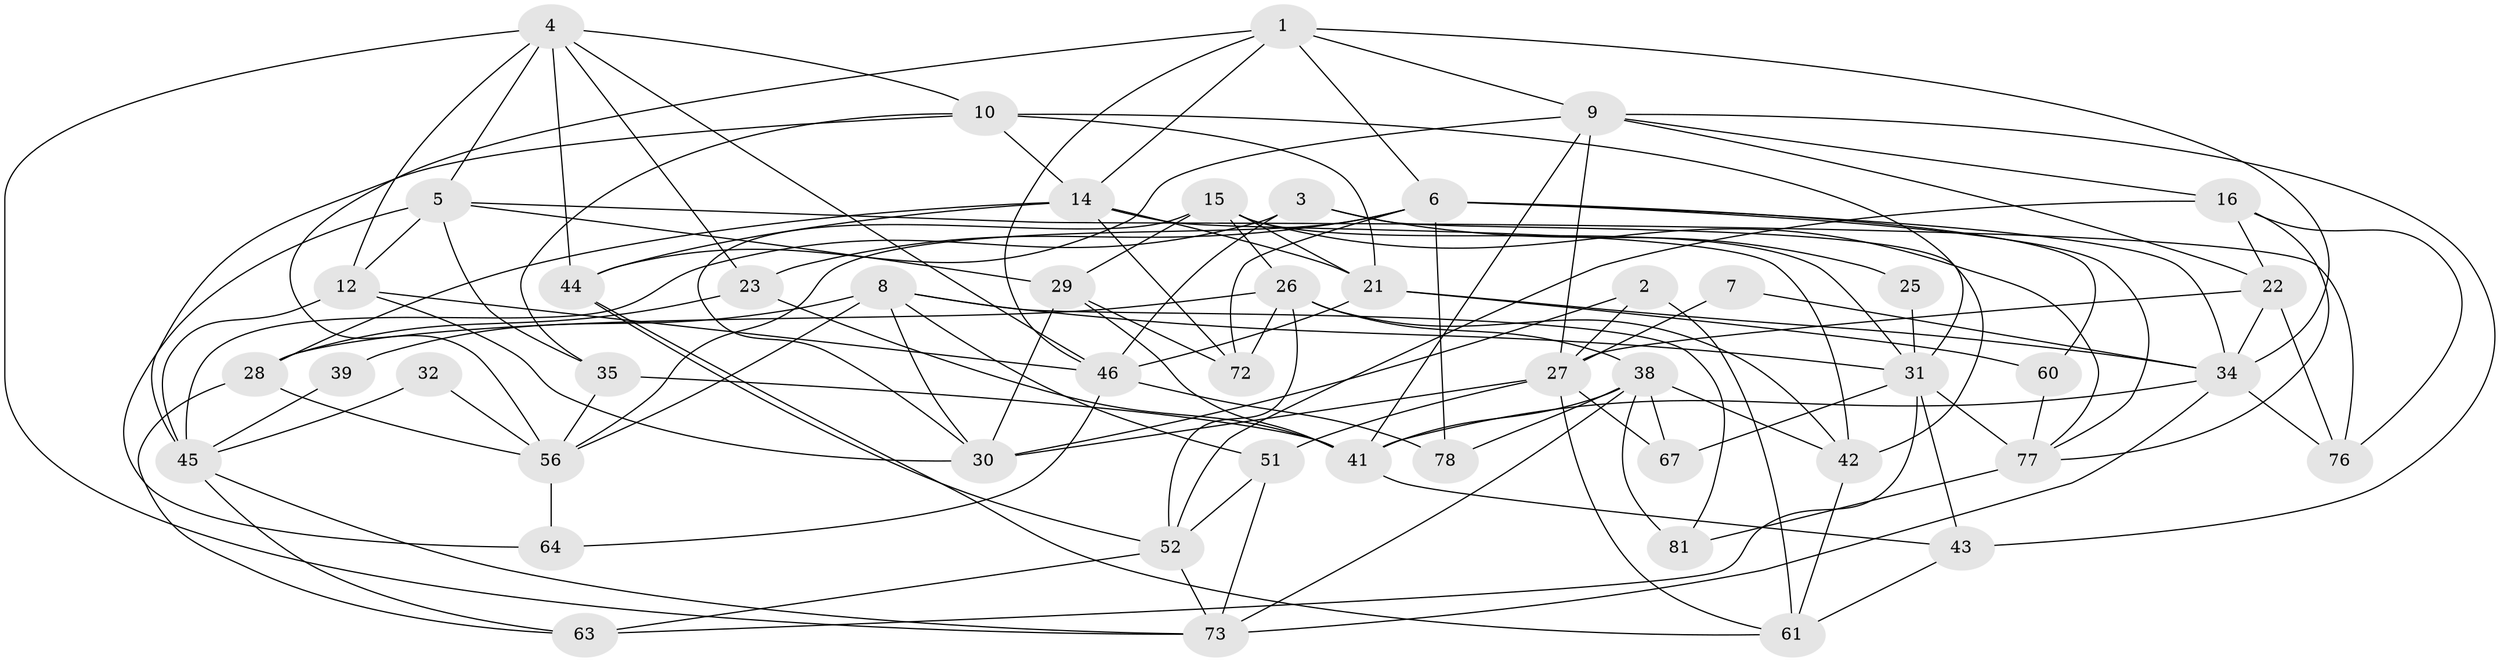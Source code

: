 // original degree distribution, {4: 0.32098765432098764, 3: 0.2839506172839506, 6: 0.04938271604938271, 7: 0.04938271604938271, 2: 0.08641975308641975, 5: 0.20987654320987653}
// Generated by graph-tools (version 1.1) at 2025/41/03/06/25 10:41:52]
// undirected, 49 vertices, 126 edges
graph export_dot {
graph [start="1"]
  node [color=gray90,style=filled];
  1 [super="+13"];
  2;
  3 [super="+11"];
  4 [super="+19"];
  5 [super="+68"];
  6 [super="+47"];
  7;
  8 [super="+36"];
  9 [super="+37"];
  10 [super="+20"];
  12 [super="+58"];
  14 [super="+24"];
  15 [super="+17"];
  16 [super="+18"];
  21 [super="+71"];
  22;
  23;
  25;
  26 [super="+55"];
  27 [super="+53"];
  28 [super="+80"];
  29 [super="+33"];
  30 [super="+48"];
  31 [super="+70"];
  32;
  34 [super="+40"];
  35 [super="+49"];
  38 [super="+50"];
  39;
  41 [super="+54"];
  42 [super="+59"];
  43;
  44 [super="+74"];
  45 [super="+65"];
  46 [super="+62"];
  51;
  52 [super="+57"];
  56 [super="+75"];
  60 [super="+66"];
  61 [super="+69"];
  63;
  64;
  67;
  72;
  73 [super="+79"];
  76;
  77;
  78;
  81;
  1 -- 46;
  1 -- 6;
  1 -- 56;
  1 -- 9;
  1 -- 14;
  1 -- 34;
  2 -- 27;
  2 -- 30;
  2 -- 61;
  3 -- 46;
  3 -- 45;
  3 -- 25;
  3 -- 42;
  4 -- 10;
  4 -- 5;
  4 -- 23;
  4 -- 12;
  4 -- 46;
  4 -- 44;
  4 -- 73;
  5 -- 29;
  5 -- 76;
  5 -- 64;
  5 -- 12 [weight=2];
  5 -- 35;
  6 -- 56;
  6 -- 23;
  6 -- 72;
  6 -- 77;
  6 -- 78;
  6 -- 60;
  6 -- 34;
  7 -- 34;
  7 -- 27;
  8 -- 81;
  8 -- 51;
  8 -- 30;
  8 -- 39;
  8 -- 56;
  8 -- 31;
  9 -- 22;
  9 -- 43;
  9 -- 16;
  9 -- 27;
  9 -- 41;
  9 -- 44;
  10 -- 31;
  10 -- 35;
  10 -- 45;
  10 -- 14;
  10 -- 21;
  12 -- 45;
  12 -- 30;
  12 -- 46;
  14 -- 21;
  14 -- 42;
  14 -- 72;
  14 -- 28;
  14 -- 44;
  15 -- 26 [weight=2];
  15 -- 31;
  15 -- 77;
  15 -- 30;
  15 -- 29;
  15 -- 21;
  16 -- 77;
  16 -- 22;
  16 -- 76;
  16 -- 52;
  21 -- 46;
  21 -- 34;
  21 -- 60;
  22 -- 76;
  22 -- 27;
  22 -- 34;
  23 -- 41;
  23 -- 28;
  25 -- 31 [weight=2];
  26 -- 38;
  26 -- 52;
  26 -- 42;
  26 -- 72;
  26 -- 28;
  27 -- 51 [weight=2];
  27 -- 67;
  27 -- 30;
  27 -- 61;
  28 -- 63;
  28 -- 56;
  29 -- 30;
  29 -- 72;
  29 -- 41;
  31 -- 63;
  31 -- 67;
  31 -- 43;
  31 -- 77;
  32 -- 45;
  32 -- 56;
  34 -- 76;
  34 -- 73;
  34 -- 41;
  35 -- 56;
  35 -- 41;
  38 -- 78;
  38 -- 42;
  38 -- 67;
  38 -- 81;
  38 -- 41;
  38 -- 73;
  39 -- 45;
  41 -- 43;
  42 -- 61;
  43 -- 61;
  44 -- 52;
  44 -- 61;
  45 -- 63;
  45 -- 73;
  46 -- 64;
  46 -- 78;
  51 -- 73;
  51 -- 52;
  52 -- 63;
  52 -- 73;
  56 -- 64;
  60 -- 77;
  77 -- 81;
}
